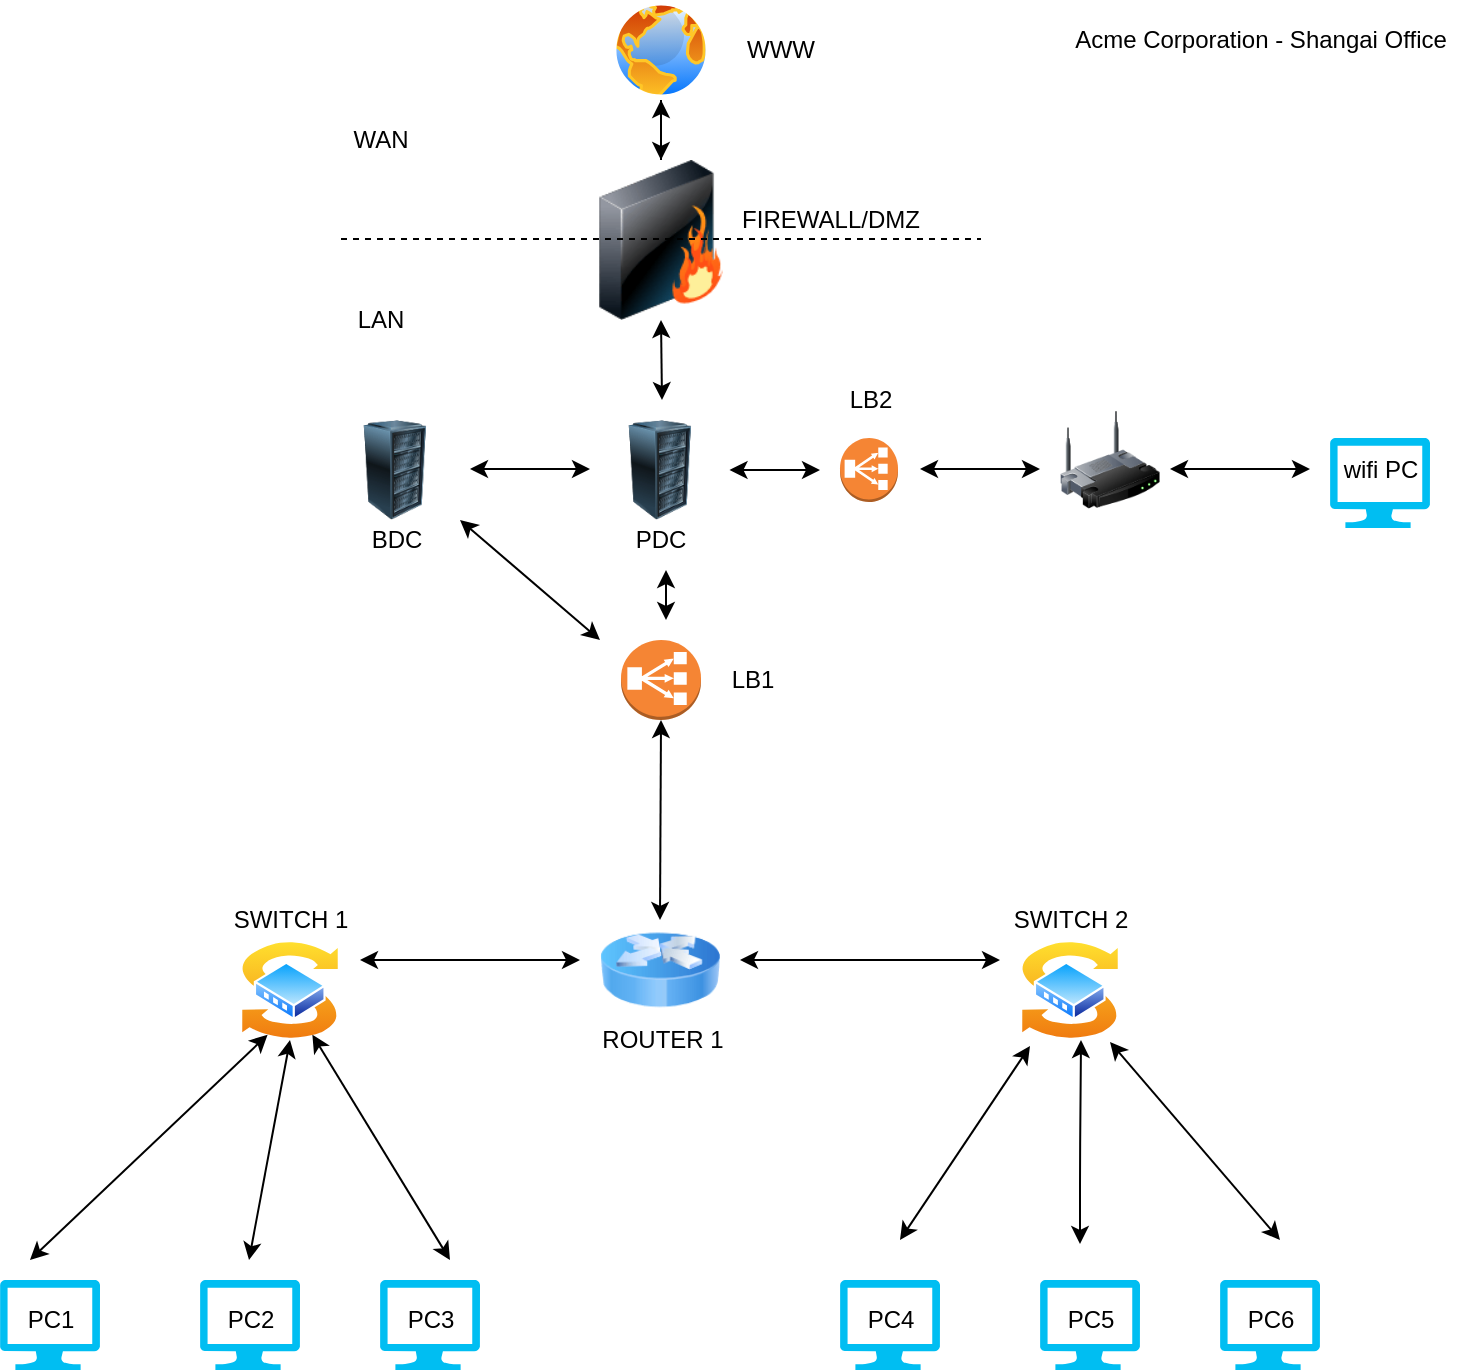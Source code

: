 <mxfile version="14.0.0" type="device"><diagram id="oeC84EAa8RoXtu-gbotU" name="Page-1"><mxGraphModel dx="1422" dy="705" grid="1" gridSize="10" guides="1" tooltips="1" connect="1" arrows="1" fold="1" page="1" pageScale="1" pageWidth="850" pageHeight="1100" math="0" shadow="0"><root><mxCell id="0"/><mxCell id="1" parent="0"/><mxCell id="cjxSmTR3kdFhJgpEijvl-1" value="Acme Corporation - Shangai Office" style="text;html=1;align=center;verticalAlign=middle;resizable=0;points=[];autosize=1;" vertex="1" parent="1"><mxGeometry x="600" y="10" width="200" height="20" as="geometry"/></mxCell><mxCell id="cjxSmTR3kdFhJgpEijvl-7" style="edgeStyle=orthogonalEdgeStyle;rounded=0;orthogonalLoop=1;jettySize=auto;html=1;entryX=0.5;entryY=0;entryDx=0;entryDy=0;" edge="1" parent="1" source="cjxSmTR3kdFhJgpEijvl-3" target="cjxSmTR3kdFhJgpEijvl-4"><mxGeometry relative="1" as="geometry"/></mxCell><mxCell id="cjxSmTR3kdFhJgpEijvl-3" value="" style="aspect=fixed;perimeter=ellipsePerimeter;html=1;align=center;shadow=0;dashed=0;spacingTop=3;image;image=img/lib/active_directory/internet_globe.svg;" vertex="1" parent="1"><mxGeometry x="375.5" width="50" height="50" as="geometry"/></mxCell><mxCell id="cjxSmTR3kdFhJgpEijvl-8" style="edgeStyle=orthogonalEdgeStyle;rounded=0;orthogonalLoop=1;jettySize=auto;html=1;entryX=0.5;entryY=1;entryDx=0;entryDy=0;" edge="1" parent="1" source="cjxSmTR3kdFhJgpEijvl-4" target="cjxSmTR3kdFhJgpEijvl-3"><mxGeometry relative="1" as="geometry"/></mxCell><mxCell id="cjxSmTR3kdFhJgpEijvl-4" value="" style="image;html=1;image=img/lib/clip_art/networking/Firewall_128x128.png" vertex="1" parent="1"><mxGeometry x="360.5" y="80" width="80" height="80" as="geometry"/></mxCell><mxCell id="cjxSmTR3kdFhJgpEijvl-5" value="" style="endArrow=none;dashed=1;html=1;" edge="1" parent="1"><mxGeometry width="50" height="50" relative="1" as="geometry"><mxPoint x="240.5" y="119.5" as="sourcePoint"/><mxPoint x="560.5" y="119.5" as="targetPoint"/></mxGeometry></mxCell><mxCell id="cjxSmTR3kdFhJgpEijvl-6" value="WAN" style="text;html=1;align=center;verticalAlign=middle;resizable=0;points=[];autosize=1;" vertex="1" parent="1"><mxGeometry x="240" y="60" width="40" height="20" as="geometry"/></mxCell><mxCell id="cjxSmTR3kdFhJgpEijvl-10" value="" style="image;html=1;image=img/lib/clip_art/networking/Router_Icon_128x128.png" vertex="1" parent="1"><mxGeometry x="370" y="460" width="60" height="50" as="geometry"/></mxCell><mxCell id="cjxSmTR3kdFhJgpEijvl-11" value="" style="aspect=fixed;perimeter=ellipsePerimeter;html=1;align=center;shadow=0;dashed=0;spacingTop=3;image;image=img/lib/active_directory/switch.svg;" vertex="1" parent="1"><mxGeometry x="190" y="470" width="50" height="50" as="geometry"/></mxCell><mxCell id="cjxSmTR3kdFhJgpEijvl-12" value="" style="aspect=fixed;perimeter=ellipsePerimeter;html=1;align=center;shadow=0;dashed=0;spacingTop=3;image;image=img/lib/active_directory/switch.svg;" vertex="1" parent="1"><mxGeometry x="580" y="470" width="50" height="50" as="geometry"/></mxCell><mxCell id="cjxSmTR3kdFhJgpEijvl-23" value="" style="endArrow=classic;startArrow=classic;html=1;" edge="1" parent="1"><mxGeometry width="50" height="50" relative="1" as="geometry"><mxPoint x="250" y="480" as="sourcePoint"/><mxPoint x="360" y="480" as="targetPoint"/><Array as="points"/></mxGeometry></mxCell><mxCell id="cjxSmTR3kdFhJgpEijvl-24" value="" style="endArrow=classic;startArrow=classic;html=1;" edge="1" parent="1"><mxGeometry width="50" height="50" relative="1" as="geometry"><mxPoint x="570" y="480" as="sourcePoint"/><mxPoint x="440" y="480" as="targetPoint"/><Array as="points"><mxPoint x="510" y="480"/></Array></mxGeometry></mxCell><mxCell id="cjxSmTR3kdFhJgpEijvl-25" value="" style="endArrow=classic;startArrow=classic;html=1;entryX=0.5;entryY=1;entryDx=0;entryDy=0;" edge="1" parent="1" target="cjxSmTR3kdFhJgpEijvl-4"><mxGeometry width="50" height="50" relative="1" as="geometry"><mxPoint x="401" y="200" as="sourcePoint"/><mxPoint x="470" y="340" as="targetPoint"/></mxGeometry></mxCell><mxCell id="cjxSmTR3kdFhJgpEijvl-26" value="" style="endArrow=classic;startArrow=classic;html=1;exitX=0.25;exitY=1;exitDx=0;exitDy=0;" edge="1" parent="1" source="cjxSmTR3kdFhJgpEijvl-11"><mxGeometry width="50" height="50" relative="1" as="geometry"><mxPoint x="105" y="570" as="sourcePoint"/><mxPoint x="85" y="630" as="targetPoint"/></mxGeometry></mxCell><mxCell id="cjxSmTR3kdFhJgpEijvl-27" value="" style="endArrow=classic;startArrow=classic;html=1;exitX=0.5;exitY=1;exitDx=0;exitDy=0;" edge="1" parent="1" source="cjxSmTR3kdFhJgpEijvl-11"><mxGeometry width="50" height="50" relative="1" as="geometry"><mxPoint x="194.5" y="570" as="sourcePoint"/><mxPoint x="194.5" y="630" as="targetPoint"/></mxGeometry></mxCell><mxCell id="cjxSmTR3kdFhJgpEijvl-28" value="" style="endArrow=classic;startArrow=classic;html=1;entryX=0.75;entryY=1;entryDx=0;entryDy=0;" edge="1" parent="1" target="cjxSmTR3kdFhJgpEijvl-11"><mxGeometry width="50" height="50" relative="1" as="geometry"><mxPoint x="295" y="630" as="sourcePoint"/><mxPoint x="275" y="570" as="targetPoint"/></mxGeometry></mxCell><mxCell id="cjxSmTR3kdFhJgpEijvl-29" value="" style="endArrow=classic;startArrow=classic;html=1;" edge="1" parent="1"><mxGeometry width="50" height="50" relative="1" as="geometry"><mxPoint x="610.5" y="520" as="sourcePoint"/><mxPoint x="610" y="622" as="targetPoint"/><Array as="points"><mxPoint x="610" y="582"/></Array></mxGeometry></mxCell><mxCell id="cjxSmTR3kdFhJgpEijvl-30" value="" style="endArrow=classic;startArrow=classic;html=1;exitX=0.9;exitY=1.02;exitDx=0;exitDy=0;exitPerimeter=0;" edge="1" parent="1" source="cjxSmTR3kdFhJgpEijvl-12"><mxGeometry width="50" height="50" relative="1" as="geometry"><mxPoint x="660" y="610" as="sourcePoint"/><mxPoint x="710" y="620" as="targetPoint"/><Array as="points"/></mxGeometry></mxCell><mxCell id="cjxSmTR3kdFhJgpEijvl-31" value="" style="endArrow=classic;startArrow=classic;html=1;exitX=0.1;exitY=1.06;exitDx=0;exitDy=0;exitPerimeter=0;" edge="1" parent="1" source="cjxSmTR3kdFhJgpEijvl-12"><mxGeometry width="50" height="50" relative="1" as="geometry"><mxPoint x="540" y="560" as="sourcePoint"/><mxPoint x="520" y="620" as="targetPoint"/><Array as="points"/></mxGeometry></mxCell><mxCell id="cjxSmTR3kdFhJgpEijvl-32" value="" style="verticalLabelPosition=bottom;html=1;verticalAlign=top;align=center;strokeColor=none;fillColor=#00BEF2;shape=mxgraph.azure.computer;pointerEvents=1;" vertex="1" parent="1"><mxGeometry x="70" y="640" width="50" height="45" as="geometry"/></mxCell><mxCell id="cjxSmTR3kdFhJgpEijvl-33" value="" style="verticalLabelPosition=bottom;html=1;verticalAlign=top;align=center;strokeColor=none;fillColor=#00BEF2;shape=mxgraph.azure.computer;pointerEvents=1;" vertex="1" parent="1"><mxGeometry x="170" y="640" width="50" height="45" as="geometry"/></mxCell><mxCell id="cjxSmTR3kdFhJgpEijvl-34" value="" style="verticalLabelPosition=bottom;html=1;verticalAlign=top;align=center;strokeColor=none;fillColor=#00BEF2;shape=mxgraph.azure.computer;pointerEvents=1;" vertex="1" parent="1"><mxGeometry x="260" y="640" width="50" height="45" as="geometry"/></mxCell><mxCell id="cjxSmTR3kdFhJgpEijvl-35" value="" style="verticalLabelPosition=bottom;html=1;verticalAlign=top;align=center;strokeColor=none;fillColor=#00BEF2;shape=mxgraph.azure.computer;pointerEvents=1;" vertex="1" parent="1"><mxGeometry x="490" y="640" width="50" height="45" as="geometry"/></mxCell><mxCell id="cjxSmTR3kdFhJgpEijvl-36" value="" style="verticalLabelPosition=bottom;html=1;verticalAlign=top;align=center;strokeColor=none;fillColor=#00BEF2;shape=mxgraph.azure.computer;pointerEvents=1;" vertex="1" parent="1"><mxGeometry x="590" y="640" width="50" height="45" as="geometry"/></mxCell><mxCell id="cjxSmTR3kdFhJgpEijvl-37" value="" style="verticalLabelPosition=bottom;html=1;verticalAlign=top;align=center;strokeColor=none;fillColor=#00BEF2;shape=mxgraph.azure.computer;pointerEvents=1;" vertex="1" parent="1"><mxGeometry x="680" y="640" width="50" height="45" as="geometry"/></mxCell><mxCell id="cjxSmTR3kdFhJgpEijvl-38" value="" style="image;html=1;image=img/lib/clip_art/computers/Server_Rack_128x128.png" vertex="1" parent="1"><mxGeometry x="365.25" y="210" width="69.5" height="50" as="geometry"/></mxCell><mxCell id="cjxSmTR3kdFhJgpEijvl-41" value="LAN" style="text;html=1;align=center;verticalAlign=middle;resizable=0;points=[];autosize=1;" vertex="1" parent="1"><mxGeometry x="240" y="150" width="40" height="20" as="geometry"/></mxCell><mxCell id="cjxSmTR3kdFhJgpEijvl-39" value="" style="outlineConnect=0;dashed=0;verticalLabelPosition=bottom;verticalAlign=top;align=center;html=1;shape=mxgraph.aws3.classic_load_balancer;fillColor=#F58534;gradientColor=none;" vertex="1" parent="1"><mxGeometry x="380.5" y="320" width="40" height="40" as="geometry"/></mxCell><mxCell id="cjxSmTR3kdFhJgpEijvl-43" value="" style="outlineConnect=0;dashed=0;verticalLabelPosition=bottom;verticalAlign=top;align=center;html=1;shape=mxgraph.aws3.classic_load_balancer;fillColor=#F58534;gradientColor=none;" vertex="1" parent="1"><mxGeometry x="490" y="219" width="29" height="32" as="geometry"/></mxCell><mxCell id="cjxSmTR3kdFhJgpEijvl-45" value="PDC" style="text;html=1;align=center;verticalAlign=middle;resizable=0;points=[];autosize=1;" vertex="1" parent="1"><mxGeometry x="380" y="260" width="40" height="20" as="geometry"/></mxCell><mxCell id="cjxSmTR3kdFhJgpEijvl-47" value="" style="endArrow=classic;startArrow=classic;html=1;exitX=1;exitY=0.5;exitDx=0;exitDy=0;" edge="1" parent="1" source="cjxSmTR3kdFhJgpEijvl-38"><mxGeometry width="50" height="50" relative="1" as="geometry"><mxPoint x="420" y="390" as="sourcePoint"/><mxPoint x="480" y="235" as="targetPoint"/></mxGeometry></mxCell><mxCell id="cjxSmTR3kdFhJgpEijvl-48" value="" style="endArrow=classic;startArrow=classic;html=1;entryX=0.575;entryY=1.25;entryDx=0;entryDy=0;entryPerimeter=0;" edge="1" parent="1" target="cjxSmTR3kdFhJgpEijvl-45"><mxGeometry width="50" height="50" relative="1" as="geometry"><mxPoint x="403" y="310" as="sourcePoint"/><mxPoint x="470" y="340" as="targetPoint"/><Array as="points"><mxPoint x="403" y="300"/></Array></mxGeometry></mxCell><mxCell id="cjxSmTR3kdFhJgpEijvl-49" value="" style="image;html=1;image=img/lib/clip_art/networking/Wireless_Router_128x128.png" vertex="1" parent="1"><mxGeometry x="600" y="200" width="50" height="60" as="geometry"/></mxCell><mxCell id="cjxSmTR3kdFhJgpEijvl-50" value="" style="endArrow=classic;startArrow=classic;html=1;" edge="1" parent="1"><mxGeometry width="50" height="50" relative="1" as="geometry"><mxPoint x="530" y="234.5" as="sourcePoint"/><mxPoint x="590" y="234.5" as="targetPoint"/></mxGeometry></mxCell><mxCell id="cjxSmTR3kdFhJgpEijvl-51" value="" style="endArrow=classic;startArrow=classic;html=1;exitX=0.5;exitY=0;exitDx=0;exitDy=0;entryX=0.5;entryY=1;entryDx=0;entryDy=0;entryPerimeter=0;" edge="1" parent="1" source="cjxSmTR3kdFhJgpEijvl-10" target="cjxSmTR3kdFhJgpEijvl-39"><mxGeometry width="50" height="50" relative="1" as="geometry"><mxPoint x="420" y="390" as="sourcePoint"/><mxPoint x="470" y="340" as="targetPoint"/></mxGeometry></mxCell><mxCell id="cjxSmTR3kdFhJgpEijvl-53" value="PC1" style="text;html=1;align=center;verticalAlign=middle;resizable=0;points=[];autosize=1;" vertex="1" parent="1"><mxGeometry x="75" y="650" width="40" height="20" as="geometry"/></mxCell><mxCell id="cjxSmTR3kdFhJgpEijvl-55" value="PC2" style="text;html=1;align=center;verticalAlign=middle;resizable=0;points=[];autosize=1;" vertex="1" parent="1"><mxGeometry x="175" y="650" width="40" height="20" as="geometry"/></mxCell><mxCell id="cjxSmTR3kdFhJgpEijvl-56" value="PC3" style="text;html=1;align=center;verticalAlign=middle;resizable=0;points=[];autosize=1;" vertex="1" parent="1"><mxGeometry x="265" y="650" width="40" height="20" as="geometry"/></mxCell><mxCell id="cjxSmTR3kdFhJgpEijvl-57" value="PC4" style="text;html=1;align=center;verticalAlign=middle;resizable=0;points=[];autosize=1;" vertex="1" parent="1"><mxGeometry x="495" y="650" width="40" height="20" as="geometry"/></mxCell><mxCell id="cjxSmTR3kdFhJgpEijvl-58" value="PC5" style="text;html=1;align=center;verticalAlign=middle;resizable=0;points=[];autosize=1;" vertex="1" parent="1"><mxGeometry x="595" y="650" width="40" height="20" as="geometry"/></mxCell><mxCell id="cjxSmTR3kdFhJgpEijvl-59" value="PC6" style="text;html=1;align=center;verticalAlign=middle;resizable=0;points=[];autosize=1;" vertex="1" parent="1"><mxGeometry x="685" y="650" width="40" height="20" as="geometry"/></mxCell><mxCell id="cjxSmTR3kdFhJgpEijvl-60" value="ROUTER 1" style="text;html=1;align=center;verticalAlign=middle;resizable=0;points=[];autosize=1;" vertex="1" parent="1"><mxGeometry x="360.5" y="510" width="80" height="20" as="geometry"/></mxCell><mxCell id="cjxSmTR3kdFhJgpEijvl-61" value="SWITCH 1" style="text;html=1;align=center;verticalAlign=middle;resizable=0;points=[];autosize=1;" vertex="1" parent="1"><mxGeometry x="180" y="450" width="70" height="20" as="geometry"/></mxCell><mxCell id="cjxSmTR3kdFhJgpEijvl-62" value="SWITCH 2" style="text;html=1;align=center;verticalAlign=middle;resizable=0;points=[];autosize=1;" vertex="1" parent="1"><mxGeometry x="570" y="450" width="70" height="20" as="geometry"/></mxCell><mxCell id="cjxSmTR3kdFhJgpEijvl-63" value="LB1" style="text;html=1;align=center;verticalAlign=middle;resizable=0;points=[];autosize=1;" vertex="1" parent="1"><mxGeometry x="425.5" y="330" width="40" height="20" as="geometry"/></mxCell><mxCell id="cjxSmTR3kdFhJgpEijvl-64" value="LB2" style="text;html=1;align=center;verticalAlign=middle;resizable=0;points=[];autosize=1;" vertex="1" parent="1"><mxGeometry x="484.5" y="190" width="40" height="20" as="geometry"/></mxCell><mxCell id="cjxSmTR3kdFhJgpEijvl-65" value="FIREWALL/DMZ" style="text;html=1;align=center;verticalAlign=middle;resizable=0;points=[];autosize=1;" vertex="1" parent="1"><mxGeometry x="435" y="100" width="100" height="20" as="geometry"/></mxCell><mxCell id="cjxSmTR3kdFhJgpEijvl-66" value="WWW" style="text;html=1;align=center;verticalAlign=middle;resizable=0;points=[];autosize=1;" vertex="1" parent="1"><mxGeometry x="434.5" y="15" width="50" height="20" as="geometry"/></mxCell><mxCell id="cjxSmTR3kdFhJgpEijvl-67" value="" style="image;html=1;image=img/lib/clip_art/computers/Server_Rack_128x128.png" vertex="1" parent="1"><mxGeometry x="240" y="210" width="55" height="50" as="geometry"/></mxCell><mxCell id="cjxSmTR3kdFhJgpEijvl-69" value="" style="endArrow=classic;startArrow=classic;html=1;" edge="1" parent="1"><mxGeometry width="50" height="50" relative="1" as="geometry"><mxPoint x="305" y="234.5" as="sourcePoint"/><mxPoint x="365" y="234.5" as="targetPoint"/></mxGeometry></mxCell><mxCell id="cjxSmTR3kdFhJgpEijvl-70" value="BDC" style="text;html=1;align=center;verticalAlign=middle;resizable=0;points=[];autosize=1;" vertex="1" parent="1"><mxGeometry x="247.5" y="260" width="40" height="20" as="geometry"/></mxCell><mxCell id="cjxSmTR3kdFhJgpEijvl-71" value="" style="endArrow=classic;startArrow=classic;html=1;" edge="1" parent="1"><mxGeometry width="50" height="50" relative="1" as="geometry"><mxPoint x="370" y="320" as="sourcePoint"/><mxPoint x="300" y="260" as="targetPoint"/></mxGeometry></mxCell><mxCell id="cjxSmTR3kdFhJgpEijvl-72" value="" style="endArrow=classic;startArrow=classic;html=1;" edge="1" parent="1"><mxGeometry width="50" height="50" relative="1" as="geometry"><mxPoint x="655" y="234.5" as="sourcePoint"/><mxPoint x="725" y="234.5" as="targetPoint"/></mxGeometry></mxCell><mxCell id="cjxSmTR3kdFhJgpEijvl-73" value="wifi PC" style="text;html=1;align=center;verticalAlign=middle;resizable=0;points=[];autosize=1;" vertex="1" parent="1"><mxGeometry x="735" y="225" width="50" height="20" as="geometry"/></mxCell><mxCell id="cjxSmTR3kdFhJgpEijvl-74" value="" style="verticalLabelPosition=bottom;html=1;verticalAlign=top;align=center;strokeColor=none;fillColor=#00BEF2;shape=mxgraph.azure.computer;pointerEvents=1;" vertex="1" parent="1"><mxGeometry x="735" y="219" width="50" height="45" as="geometry"/></mxCell></root></mxGraphModel></diagram></mxfile>